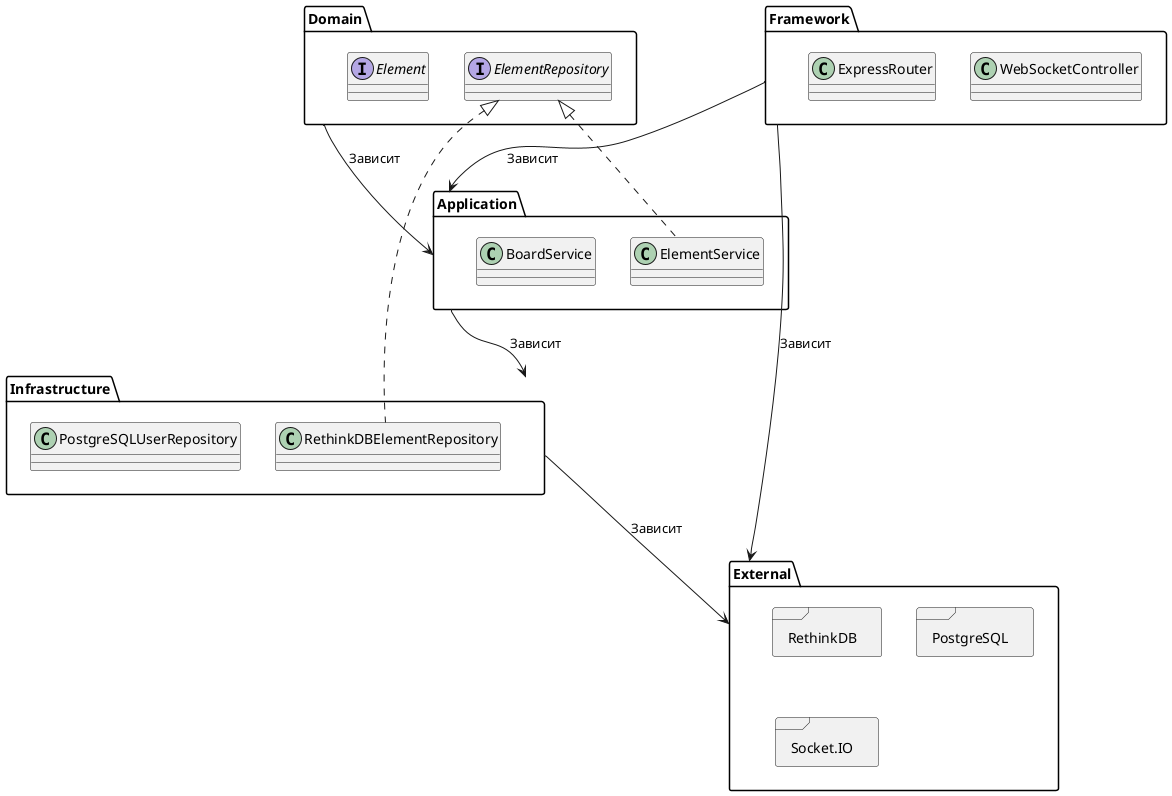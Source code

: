 @startuml Onion_Architecture
allowmixing
package "Domain" {
    interface Element
    interface ElementRepository
}

package "Application" {
    class ElementService
    class BoardService
}

package "Infrastructure" {
    class RethinkDBElementRepository
    class PostgreSQLUserRepository
}

package "Framework" {
    class WebSocketController
    class ExpressRouter
}

package "External" {
    frame "RethinkDB" as db1
    frame "PostgreSQL" as db2
    frame "Socket.IO" as io
}

Domain --> Application : Зависит
Application --> Infrastructure : Зависит
Framework --> Application : Зависит
Infrastructure --> External : Зависит
Framework --> External : Зависит

ElementService .up.|> ElementRepository
RethinkDBElementRepository .up.|> ElementRepository

@enduml